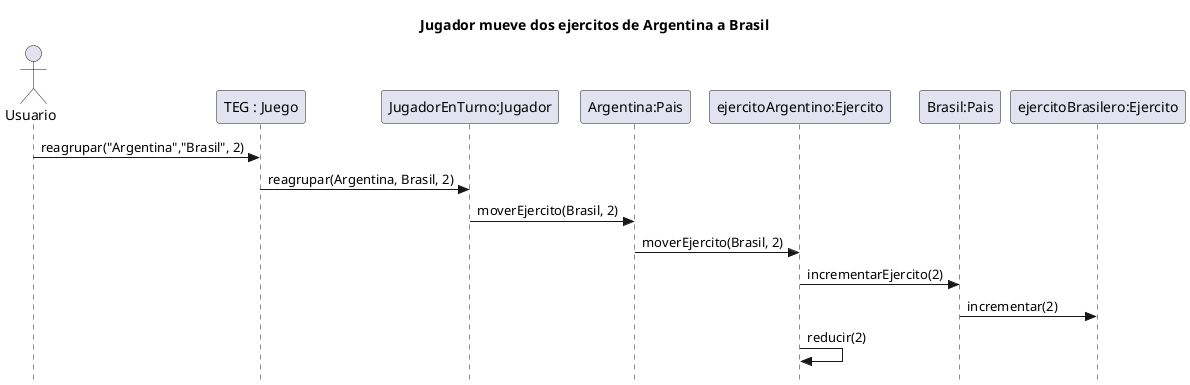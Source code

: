 @startuml SecuenciaObjetivos
title Jugador mueve dos ejercitos de Argentina a Brasil
skinparam style strictuml
actor Usuario
participant "TEG : Juego"  as Juego
participant "JugadorEnTurno:Jugador" as jugador1
participant "Argentina:Pais" as Argentina
participant "ejercitoArgentino:Ejercito" as ejercitoArgentino
participant "Brasil:Pais" as Brasil
participant "ejercitoBrasilero:Ejercito" as ejercitoBrasilero

Usuario -> Juego: reagrupar("Argentina","Brasil", 2)

Juego -> jugador1: reagrupar(Argentina, Brasil, 2)
jugador1 -> Argentina: moverEjercito(Brasil, 2)
Argentina -> ejercitoArgentino: moverEjercito(Brasil, 2)
ejercitoArgentino -> Brasil: incrementarEjercito(2)
Brasil -> ejercitoBrasilero: incrementar(2)
ejercitoArgentino -> ejercitoArgentino: reducir(2)




@enduml